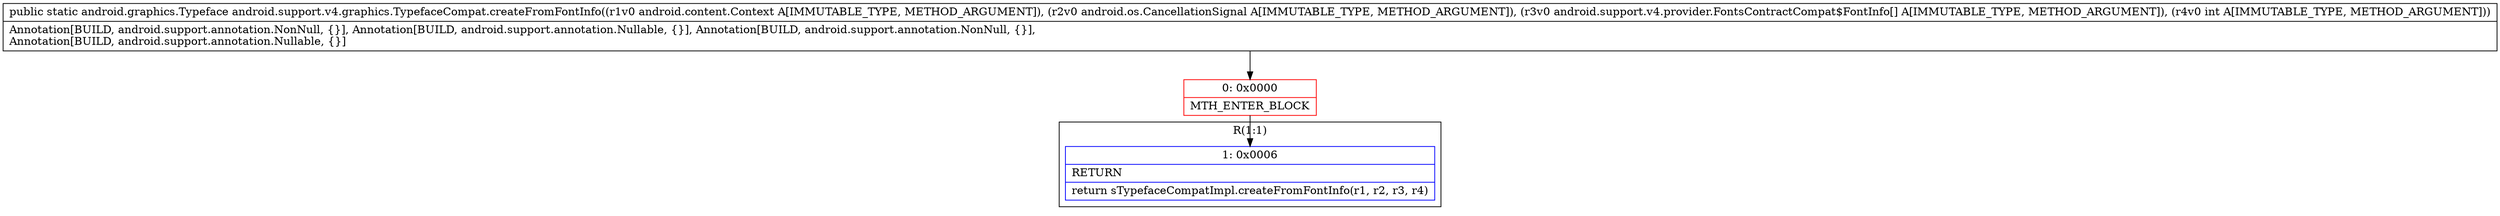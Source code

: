 digraph "CFG forandroid.support.v4.graphics.TypefaceCompat.createFromFontInfo(Landroid\/content\/Context;Landroid\/os\/CancellationSignal;[Landroid\/support\/v4\/provider\/FontsContractCompat$FontInfo;I)Landroid\/graphics\/Typeface;" {
subgraph cluster_Region_1952170167 {
label = "R(1:1)";
node [shape=record,color=blue];
Node_1 [shape=record,label="{1\:\ 0x0006|RETURN\l|return sTypefaceCompatImpl.createFromFontInfo(r1, r2, r3, r4)\l}"];
}
Node_0 [shape=record,color=red,label="{0\:\ 0x0000|MTH_ENTER_BLOCK\l}"];
MethodNode[shape=record,label="{public static android.graphics.Typeface android.support.v4.graphics.TypefaceCompat.createFromFontInfo((r1v0 android.content.Context A[IMMUTABLE_TYPE, METHOD_ARGUMENT]), (r2v0 android.os.CancellationSignal A[IMMUTABLE_TYPE, METHOD_ARGUMENT]), (r3v0 android.support.v4.provider.FontsContractCompat$FontInfo[] A[IMMUTABLE_TYPE, METHOD_ARGUMENT]), (r4v0 int A[IMMUTABLE_TYPE, METHOD_ARGUMENT]))  | Annotation[BUILD, android.support.annotation.NonNull, \{\}], Annotation[BUILD, android.support.annotation.Nullable, \{\}], Annotation[BUILD, android.support.annotation.NonNull, \{\}], \lAnnotation[BUILD, android.support.annotation.Nullable, \{\}]\l}"];
MethodNode -> Node_0;
Node_0 -> Node_1;
}

